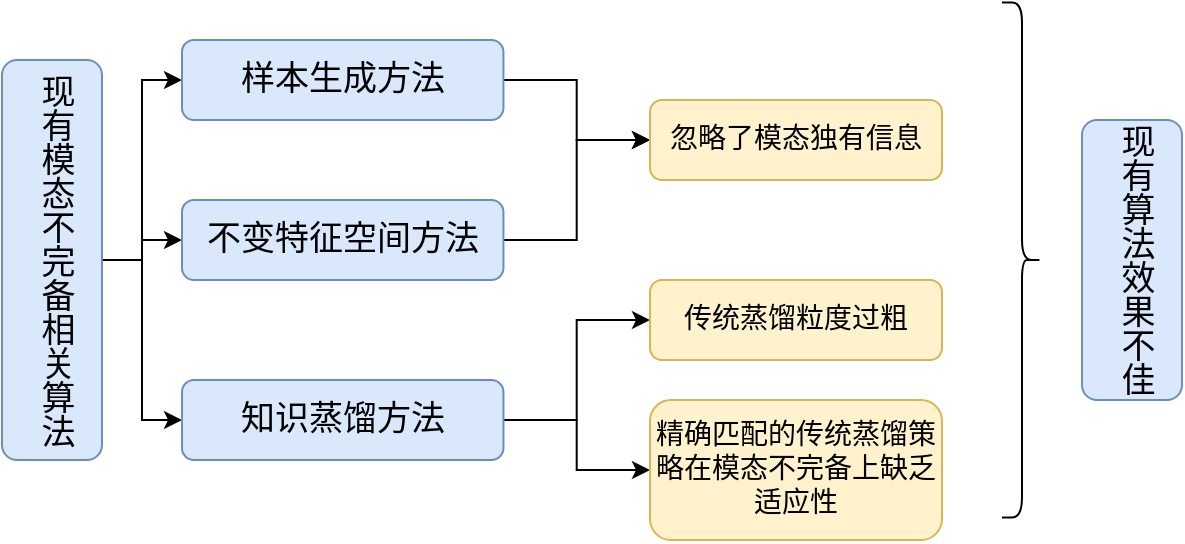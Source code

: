 <mxfile version="24.4.0" type="github">
  <diagram name="第 1 页" id="Zz-yE3sN_qA-QzTztnrS">
    <mxGraphModel dx="863" dy="483" grid="1" gridSize="10" guides="1" tooltips="1" connect="1" arrows="1" fold="1" page="1" pageScale="1" pageWidth="827" pageHeight="1169" background="#ffffff" math="1" shadow="0">
      <root>
        <mxCell id="0" />
        <mxCell id="1" parent="0" />
        <mxCell id="M6vuR5I6lieMZLp6jPxb-32" style="edgeStyle=orthogonalEdgeStyle;rounded=0;orthogonalLoop=1;jettySize=auto;html=1;entryX=0;entryY=0.5;entryDx=0;entryDy=0;" edge="1" parent="1" source="M6vuR5I6lieMZLp6jPxb-1" target="M6vuR5I6lieMZLp6jPxb-2">
          <mxGeometry relative="1" as="geometry" />
        </mxCell>
        <mxCell id="M6vuR5I6lieMZLp6jPxb-33" style="edgeStyle=orthogonalEdgeStyle;rounded=0;orthogonalLoop=1;jettySize=auto;html=1;entryX=0;entryY=0.5;entryDx=0;entryDy=0;" edge="1" parent="1" source="M6vuR5I6lieMZLp6jPxb-1" target="M6vuR5I6lieMZLp6jPxb-3">
          <mxGeometry relative="1" as="geometry" />
        </mxCell>
        <mxCell id="M6vuR5I6lieMZLp6jPxb-34" style="edgeStyle=orthogonalEdgeStyle;rounded=0;orthogonalLoop=1;jettySize=auto;html=1;entryX=0;entryY=0.5;entryDx=0;entryDy=0;" edge="1" parent="1" source="M6vuR5I6lieMZLp6jPxb-1" target="M6vuR5I6lieMZLp6jPxb-4">
          <mxGeometry relative="1" as="geometry" />
        </mxCell>
        <mxCell id="M6vuR5I6lieMZLp6jPxb-1" value="&lt;font style=&quot;font-size: 17px;&quot; face=&quot;宋体&quot;&gt;现有模态不完备相关算法&lt;/font&gt;" style="rounded=1;whiteSpace=wrap;html=1;fillColor=#dae8fc;strokeColor=#6c8ebf;direction=south;textDirection=vertical-lr;" vertex="1" parent="1">
          <mxGeometry x="90" y="180" width="50" height="200" as="geometry" />
        </mxCell>
        <mxCell id="M6vuR5I6lieMZLp6jPxb-11" style="edgeStyle=orthogonalEdgeStyle;rounded=0;orthogonalLoop=1;jettySize=auto;html=1;entryX=0;entryY=0.5;entryDx=0;entryDy=0;" edge="1" parent="1" source="M6vuR5I6lieMZLp6jPxb-2" target="M6vuR5I6lieMZLp6jPxb-8">
          <mxGeometry relative="1" as="geometry" />
        </mxCell>
        <mxCell id="M6vuR5I6lieMZLp6jPxb-2" value="&lt;font style=&quot;font-size: 17px;&quot; face=&quot;宋体&quot;&gt;样本生成方法&lt;/font&gt;" style="rounded=1;whiteSpace=wrap;html=1;fillColor=#dae8fc;strokeColor=#6c8ebf;" vertex="1" parent="1">
          <mxGeometry x="180" y="170" width="160.72" height="40" as="geometry" />
        </mxCell>
        <mxCell id="M6vuR5I6lieMZLp6jPxb-10" style="edgeStyle=orthogonalEdgeStyle;rounded=0;orthogonalLoop=1;jettySize=auto;html=1;entryX=0;entryY=0.5;entryDx=0;entryDy=0;" edge="1" parent="1" source="M6vuR5I6lieMZLp6jPxb-3" target="M6vuR5I6lieMZLp6jPxb-8">
          <mxGeometry relative="1" as="geometry" />
        </mxCell>
        <mxCell id="M6vuR5I6lieMZLp6jPxb-3" value="&lt;span style=&quot;line-height: 150%;&quot;&gt;&lt;font style=&quot;font-size: 17px;&quot; face=&quot;宋体&quot;&gt;不变特征空间方法&lt;/font&gt;&lt;/span&gt;" style="rounded=1;whiteSpace=wrap;html=1;fillColor=#dae8fc;strokeColor=#6c8ebf;" vertex="1" parent="1">
          <mxGeometry x="180" y="250" width="160.72" height="40" as="geometry" />
        </mxCell>
        <mxCell id="M6vuR5I6lieMZLp6jPxb-13" style="edgeStyle=orthogonalEdgeStyle;rounded=0;orthogonalLoop=1;jettySize=auto;html=1;entryX=0;entryY=0.5;entryDx=0;entryDy=0;" edge="1" parent="1" source="M6vuR5I6lieMZLp6jPxb-4" target="M6vuR5I6lieMZLp6jPxb-14">
          <mxGeometry relative="1" as="geometry">
            <mxPoint x="420" y="320" as="targetPoint" />
          </mxGeometry>
        </mxCell>
        <mxCell id="M6vuR5I6lieMZLp6jPxb-16" style="edgeStyle=orthogonalEdgeStyle;rounded=0;orthogonalLoop=1;jettySize=auto;html=1;entryX=0;entryY=0.5;entryDx=0;entryDy=0;" edge="1" parent="1" source="M6vuR5I6lieMZLp6jPxb-4" target="M6vuR5I6lieMZLp6jPxb-15">
          <mxGeometry relative="1" as="geometry" />
        </mxCell>
        <mxCell id="M6vuR5I6lieMZLp6jPxb-4" value="&lt;font style=&quot;font-size: 17px;&quot; face=&quot;宋体&quot;&gt;知识蒸馏方法&lt;/font&gt;" style="rounded=1;whiteSpace=wrap;html=1;fillColor=#dae8fc;strokeColor=#6c8ebf;" vertex="1" parent="1">
          <mxGeometry x="180" y="340" width="160.72" height="40" as="geometry" />
        </mxCell>
        <mxCell id="M6vuR5I6lieMZLp6jPxb-8" value="&lt;font face=&quot;宋体&quot;&gt;&lt;span style=&quot;font-size: 14px;&quot;&gt;忽略了模态独有信息&lt;/span&gt;&lt;/font&gt;" style="rounded=1;whiteSpace=wrap;html=1;fillColor=#fff2cc;strokeColor=#d6b656;" vertex="1" parent="1">
          <mxGeometry x="414" y="200" width="146" height="40" as="geometry" />
        </mxCell>
        <mxCell id="M6vuR5I6lieMZLp6jPxb-12" style="edgeStyle=orthogonalEdgeStyle;rounded=0;orthogonalLoop=1;jettySize=auto;html=1;exitX=0.5;exitY=1;exitDx=0;exitDy=0;" edge="1" parent="1" source="M6vuR5I6lieMZLp6jPxb-8" target="M6vuR5I6lieMZLp6jPxb-8">
          <mxGeometry relative="1" as="geometry" />
        </mxCell>
        <mxCell id="M6vuR5I6lieMZLp6jPxb-14" value="&lt;font face=&quot;宋体&quot;&gt;&lt;span style=&quot;font-size: 14px;&quot;&gt;传统蒸馏粒度过粗&lt;/span&gt;&lt;/font&gt;" style="rounded=1;whiteSpace=wrap;html=1;fillColor=#fff2cc;strokeColor=#d6b656;" vertex="1" parent="1">
          <mxGeometry x="414" y="290" width="146" height="40" as="geometry" />
        </mxCell>
        <mxCell id="M6vuR5I6lieMZLp6jPxb-15" value="&lt;font face=&quot;宋体&quot;&gt;&lt;span style=&quot;font-size: 14px;&quot;&gt;精确匹配的传统蒸馏策略在模态不完备上缺乏适应性&lt;/span&gt;&lt;/font&gt;" style="rounded=1;whiteSpace=wrap;html=1;fillColor=#fff2cc;strokeColor=#d6b656;" vertex="1" parent="1">
          <mxGeometry x="414" y="350" width="146" height="70" as="geometry" />
        </mxCell>
        <mxCell id="M6vuR5I6lieMZLp6jPxb-17" value="&lt;font style=&quot;font-size: 17px;&quot; face=&quot;宋体&quot;&gt;现有算法效果不佳&lt;/font&gt;" style="rounded=1;whiteSpace=wrap;html=1;fillColor=#dae8fc;strokeColor=#6c8ebf;direction=south;textDirection=vertical-lr;" vertex="1" parent="1">
          <mxGeometry x="630" y="210" width="50" height="140" as="geometry" />
        </mxCell>
        <mxCell id="M6vuR5I6lieMZLp6jPxb-28" value="" style="shape=curlyBracket;whiteSpace=wrap;html=1;rounded=1;flipH=1;labelPosition=right;verticalLabelPosition=middle;align=left;verticalAlign=middle;" vertex="1" parent="1">
          <mxGeometry x="590" y="151.25" width="20" height="257.5" as="geometry" />
        </mxCell>
      </root>
    </mxGraphModel>
  </diagram>
</mxfile>
